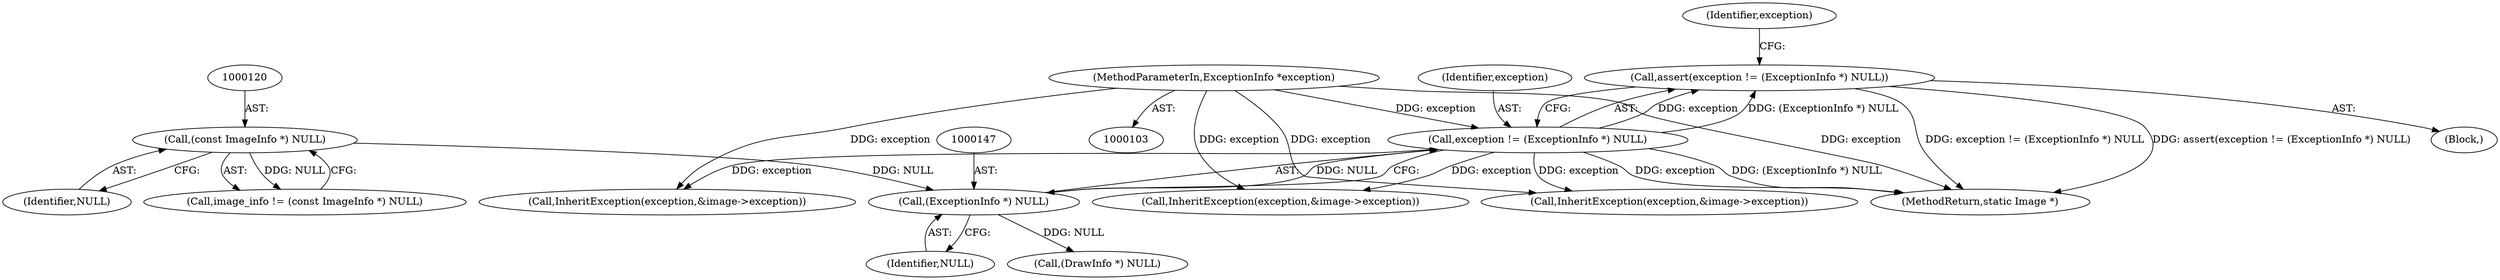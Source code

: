 digraph "0_ImageMagick_0474237508f39c4f783208123431815f1ededb76@API" {
"1000143" [label="(Call,assert(exception != (ExceptionInfo *) NULL))"];
"1000144" [label="(Call,exception != (ExceptionInfo *) NULL)"];
"1000105" [label="(MethodParameterIn,ExceptionInfo *exception)"];
"1000146" [label="(Call,(ExceptionInfo *) NULL)"];
"1000119" [label="(Call,(const ImageInfo *) NULL)"];
"1000742" [label="(Call,InheritException(exception,&image->exception))"];
"1000105" [label="(MethodParameterIn,ExceptionInfo *exception)"];
"1000148" [label="(Identifier,NULL)"];
"1000191" [label="(Call,(DrawInfo *) NULL)"];
"1000146" [label="(Call,(ExceptionInfo *) NULL)"];
"1000145" [label="(Identifier,exception)"];
"1000117" [label="(Call,image_info != (const ImageInfo *) NULL)"];
"1000723" [label="(Call,InheritException(exception,&image->exception))"];
"1000121" [label="(Identifier,NULL)"];
"1000119" [label="(Call,(const ImageInfo *) NULL)"];
"1000144" [label="(Call,exception != (ExceptionInfo *) NULL)"];
"1000143" [label="(Call,assert(exception != (ExceptionInfo *) NULL))"];
"1000152" [label="(Identifier,exception)"];
"1000842" [label="(MethodReturn,static Image *)"];
"1000602" [label="(Call,InheritException(exception,&image->exception))"];
"1000106" [label="(Block,)"];
"1000143" -> "1000106"  [label="AST: "];
"1000143" -> "1000144"  [label="CFG: "];
"1000144" -> "1000143"  [label="AST: "];
"1000152" -> "1000143"  [label="CFG: "];
"1000143" -> "1000842"  [label="DDG: exception != (ExceptionInfo *) NULL"];
"1000143" -> "1000842"  [label="DDG: assert(exception != (ExceptionInfo *) NULL)"];
"1000144" -> "1000143"  [label="DDG: exception"];
"1000144" -> "1000143"  [label="DDG: (ExceptionInfo *) NULL"];
"1000144" -> "1000146"  [label="CFG: "];
"1000145" -> "1000144"  [label="AST: "];
"1000146" -> "1000144"  [label="AST: "];
"1000144" -> "1000842"  [label="DDG: exception"];
"1000144" -> "1000842"  [label="DDG: (ExceptionInfo *) NULL"];
"1000105" -> "1000144"  [label="DDG: exception"];
"1000146" -> "1000144"  [label="DDG: NULL"];
"1000144" -> "1000602"  [label="DDG: exception"];
"1000144" -> "1000723"  [label="DDG: exception"];
"1000144" -> "1000742"  [label="DDG: exception"];
"1000105" -> "1000103"  [label="AST: "];
"1000105" -> "1000842"  [label="DDG: exception"];
"1000105" -> "1000602"  [label="DDG: exception"];
"1000105" -> "1000723"  [label="DDG: exception"];
"1000105" -> "1000742"  [label="DDG: exception"];
"1000146" -> "1000148"  [label="CFG: "];
"1000147" -> "1000146"  [label="AST: "];
"1000148" -> "1000146"  [label="AST: "];
"1000119" -> "1000146"  [label="DDG: NULL"];
"1000146" -> "1000191"  [label="DDG: NULL"];
"1000119" -> "1000117"  [label="AST: "];
"1000119" -> "1000121"  [label="CFG: "];
"1000120" -> "1000119"  [label="AST: "];
"1000121" -> "1000119"  [label="AST: "];
"1000117" -> "1000119"  [label="CFG: "];
"1000119" -> "1000117"  [label="DDG: NULL"];
}
